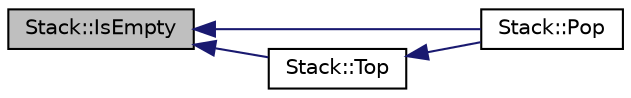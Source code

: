 digraph G
{
  edge [fontname="Helvetica",fontsize="10",labelfontname="Helvetica",labelfontsize="10"];
  node [fontname="Helvetica",fontsize="10",shape=record];
  rankdir="LR";
  Node1 [label="Stack::IsEmpty",height=0.2,width=0.4,color="black", fillcolor="grey75", style="filled" fontcolor="black"];
  Node1 -> Node2 [dir="back",color="midnightblue",fontsize="10",style="solid",fontname="Helvetica"];
  Node2 [label="Stack::Pop",height=0.2,width=0.4,color="black", fillcolor="white", style="filled",URL="$class_stack.html#adf8108d07d41e0248437aea661b90f1a",tooltip="Remove element from top of the stack and return it."];
  Node1 -> Node3 [dir="back",color="midnightblue",fontsize="10",style="solid",fontname="Helvetica"];
  Node3 [label="Stack::Top",height=0.2,width=0.4,color="black", fillcolor="white", style="filled",URL="$class_stack.html#ab417f83d5278522919e0d54eba841e06",tooltip="Return item from top of the stack."];
  Node3 -> Node2 [dir="back",color="midnightblue",fontsize="10",style="solid",fontname="Helvetica"];
}
